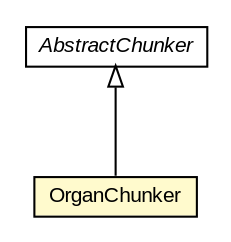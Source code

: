 #!/usr/local/bin/dot
#
# Class diagram 
# Generated by UMLGraph version R5_6-24-gf6e263 (http://www.umlgraph.org/)
#

digraph G {
	edge [fontname="arial",fontsize=10,labelfontname="arial",labelfontsize=10];
	node [fontname="arial",fontsize=10,shape=plaintext];
	nodesep=0.25;
	ranksep=0.5;
	// edu.arizona.biosemantics.semanticmarkup.ling.chunk.AbstractChunker
	c108622 [label=<<table title="edu.arizona.biosemantics.semanticmarkup.ling.chunk.AbstractChunker" border="0" cellborder="1" cellspacing="0" cellpadding="2" port="p" href="../../AbstractChunker.html">
		<tr><td><table border="0" cellspacing="0" cellpadding="1">
<tr><td align="center" balign="center"><font face="arial italic"> AbstractChunker </font></td></tr>
		</table></td></tr>
		</table>>, URL="../../AbstractChunker.html", fontname="arial", fontcolor="black", fontsize=10.0];
	// edu.arizona.biosemantics.semanticmarkup.ling.chunk.lib.chunker.OrganChunker
	c108639 [label=<<table title="edu.arizona.biosemantics.semanticmarkup.ling.chunk.lib.chunker.OrganChunker" border="0" cellborder="1" cellspacing="0" cellpadding="2" port="p" bgcolor="lemonChiffon" href="./OrganChunker.html">
		<tr><td><table border="0" cellspacing="0" cellpadding="1">
<tr><td align="center" balign="center"> OrganChunker </td></tr>
		</table></td></tr>
		</table>>, URL="./OrganChunker.html", fontname="arial", fontcolor="black", fontsize=10.0];
	//edu.arizona.biosemantics.semanticmarkup.ling.chunk.lib.chunker.OrganChunker extends edu.arizona.biosemantics.semanticmarkup.ling.chunk.AbstractChunker
	c108622:p -> c108639:p [dir=back,arrowtail=empty];
}


